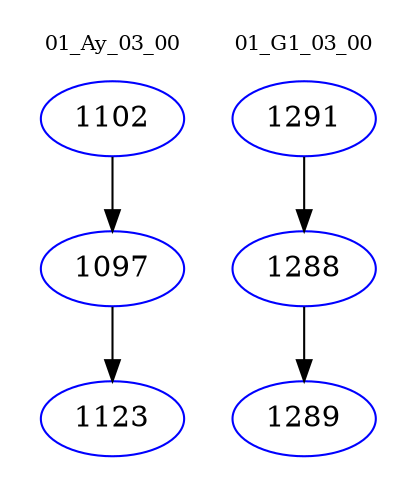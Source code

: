 digraph{
subgraph cluster_0 {
color = white
label = "01_Ay_03_00";
fontsize=10;
T0_1102 [label="1102", color="blue"]
T0_1102 -> T0_1097 [color="black"]
T0_1097 [label="1097", color="blue"]
T0_1097 -> T0_1123 [color="black"]
T0_1123 [label="1123", color="blue"]
}
subgraph cluster_1 {
color = white
label = "01_G1_03_00";
fontsize=10;
T1_1291 [label="1291", color="blue"]
T1_1291 -> T1_1288 [color="black"]
T1_1288 [label="1288", color="blue"]
T1_1288 -> T1_1289 [color="black"]
T1_1289 [label="1289", color="blue"]
}
}
